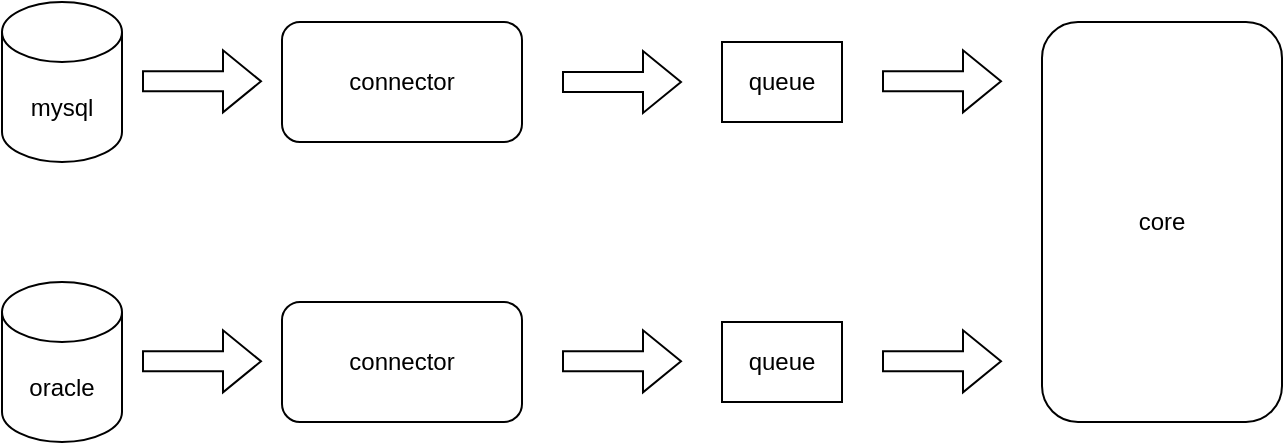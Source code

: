 <mxfile version="21.6.8" type="device">
  <diagram name="第 1 页" id="k0-i3akpldJCiXklUMWu">
    <mxGraphModel dx="1468" dy="622" grid="0" gridSize="10" guides="1" tooltips="1" connect="1" arrows="1" fold="1" page="0" pageScale="1" pageWidth="827" pageHeight="1169" math="0" shadow="0">
      <root>
        <mxCell id="0" />
        <mxCell id="1" parent="0" />
        <mxCell id="D7wlAV0YhKwX2Mt3CyZk-1" value="connector" style="rounded=1;whiteSpace=wrap;html=1;" vertex="1" parent="1">
          <mxGeometry x="40" y="200" width="120" height="60" as="geometry" />
        </mxCell>
        <mxCell id="D7wlAV0YhKwX2Mt3CyZk-2" value="connector" style="rounded=1;whiteSpace=wrap;html=1;" vertex="1" parent="1">
          <mxGeometry x="40" y="340" width="120" height="60" as="geometry" />
        </mxCell>
        <mxCell id="D7wlAV0YhKwX2Mt3CyZk-3" value="core" style="rounded=1;whiteSpace=wrap;html=1;" vertex="1" parent="1">
          <mxGeometry x="420" y="200" width="120" height="200" as="geometry" />
        </mxCell>
        <mxCell id="D7wlAV0YhKwX2Mt3CyZk-4" value="queue" style="rounded=0;whiteSpace=wrap;html=1;" vertex="1" parent="1">
          <mxGeometry x="260" y="210" width="60" height="40" as="geometry" />
        </mxCell>
        <mxCell id="D7wlAV0YhKwX2Mt3CyZk-5" value="queue" style="rounded=0;whiteSpace=wrap;html=1;" vertex="1" parent="1">
          <mxGeometry x="260" y="350" width="60" height="40" as="geometry" />
        </mxCell>
        <mxCell id="D7wlAV0YhKwX2Mt3CyZk-6" value="" style="shape=flexArrow;endArrow=classic;html=1;rounded=0;" edge="1" parent="1">
          <mxGeometry width="50" height="50" relative="1" as="geometry">
            <mxPoint x="180" y="230" as="sourcePoint" />
            <mxPoint x="240" y="230" as="targetPoint" />
          </mxGeometry>
        </mxCell>
        <mxCell id="D7wlAV0YhKwX2Mt3CyZk-7" value="" style="shape=flexArrow;endArrow=classic;html=1;rounded=0;" edge="1" parent="1">
          <mxGeometry width="50" height="50" relative="1" as="geometry">
            <mxPoint x="180" y="369.66" as="sourcePoint" />
            <mxPoint x="240" y="369.66" as="targetPoint" />
          </mxGeometry>
        </mxCell>
        <mxCell id="D7wlAV0YhKwX2Mt3CyZk-8" value="" style="shape=flexArrow;endArrow=classic;html=1;rounded=0;" edge="1" parent="1">
          <mxGeometry width="50" height="50" relative="1" as="geometry">
            <mxPoint x="340" y="229.66" as="sourcePoint" />
            <mxPoint x="400" y="229.66" as="targetPoint" />
          </mxGeometry>
        </mxCell>
        <mxCell id="D7wlAV0YhKwX2Mt3CyZk-9" value="" style="shape=flexArrow;endArrow=classic;html=1;rounded=0;" edge="1" parent="1">
          <mxGeometry width="50" height="50" relative="1" as="geometry">
            <mxPoint x="340" y="369.66" as="sourcePoint" />
            <mxPoint x="400" y="369.66" as="targetPoint" />
          </mxGeometry>
        </mxCell>
        <mxCell id="D7wlAV0YhKwX2Mt3CyZk-10" value="mysql" style="shape=cylinder3;whiteSpace=wrap;html=1;boundedLbl=1;backgroundOutline=1;size=15;" vertex="1" parent="1">
          <mxGeometry x="-100" y="190" width="60" height="80" as="geometry" />
        </mxCell>
        <mxCell id="D7wlAV0YhKwX2Mt3CyZk-11" value="oracle" style="shape=cylinder3;whiteSpace=wrap;html=1;boundedLbl=1;backgroundOutline=1;size=15;" vertex="1" parent="1">
          <mxGeometry x="-100" y="330" width="60" height="80" as="geometry" />
        </mxCell>
        <mxCell id="D7wlAV0YhKwX2Mt3CyZk-14" value="" style="shape=flexArrow;endArrow=classic;html=1;rounded=0;" edge="1" parent="1">
          <mxGeometry width="50" height="50" relative="1" as="geometry">
            <mxPoint x="-30" y="229.66" as="sourcePoint" />
            <mxPoint x="30" y="229.66" as="targetPoint" />
          </mxGeometry>
        </mxCell>
        <mxCell id="D7wlAV0YhKwX2Mt3CyZk-15" value="" style="shape=flexArrow;endArrow=classic;html=1;rounded=0;" edge="1" parent="1">
          <mxGeometry width="50" height="50" relative="1" as="geometry">
            <mxPoint x="-30" y="369.66" as="sourcePoint" />
            <mxPoint x="30" y="369.66" as="targetPoint" />
          </mxGeometry>
        </mxCell>
      </root>
    </mxGraphModel>
  </diagram>
</mxfile>
